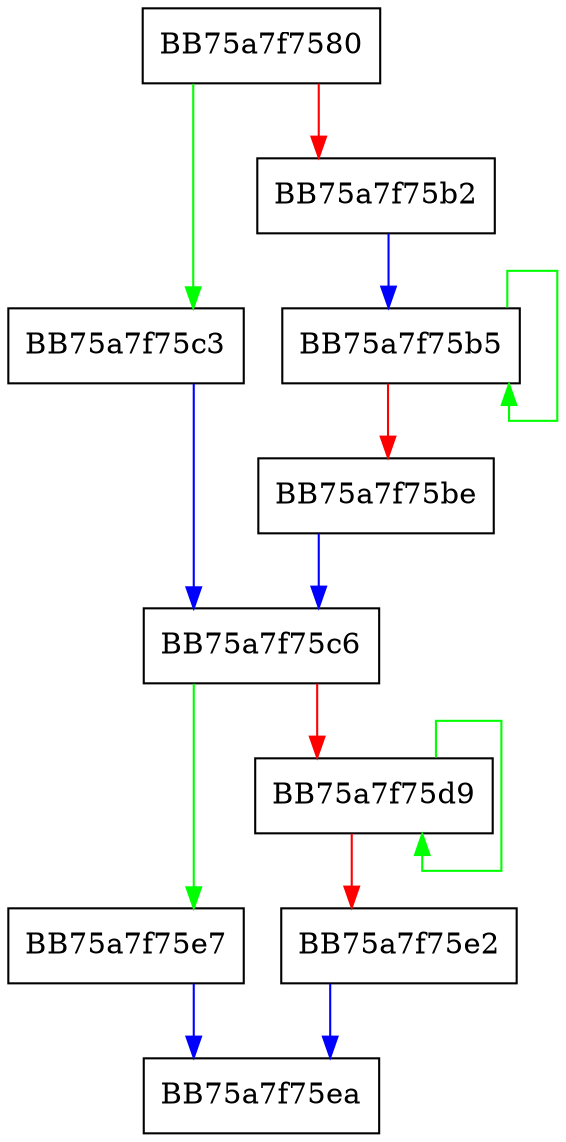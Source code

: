 digraph WPP_SF_Piiss {
  node [shape="box"];
  graph [splines=ortho];
  BB75a7f7580 -> BB75a7f75c3 [color="green"];
  BB75a7f7580 -> BB75a7f75b2 [color="red"];
  BB75a7f75b2 -> BB75a7f75b5 [color="blue"];
  BB75a7f75b5 -> BB75a7f75b5 [color="green"];
  BB75a7f75b5 -> BB75a7f75be [color="red"];
  BB75a7f75be -> BB75a7f75c6 [color="blue"];
  BB75a7f75c3 -> BB75a7f75c6 [color="blue"];
  BB75a7f75c6 -> BB75a7f75e7 [color="green"];
  BB75a7f75c6 -> BB75a7f75d9 [color="red"];
  BB75a7f75d9 -> BB75a7f75d9 [color="green"];
  BB75a7f75d9 -> BB75a7f75e2 [color="red"];
  BB75a7f75e2 -> BB75a7f75ea [color="blue"];
  BB75a7f75e7 -> BB75a7f75ea [color="blue"];
}